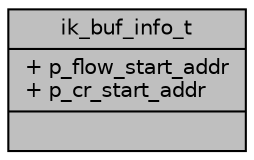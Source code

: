 digraph "ik_buf_info_t"
{
 // INTERACTIVE_SVG=YES
 // LATEX_PDF_SIZE
  bgcolor="transparent";
  edge [fontname="Helvetica",fontsize="10",labelfontname="Helvetica",labelfontsize="10"];
  node [fontname="Helvetica",fontsize="10",shape=record];
  Node1 [label="{ik_buf_info_t\n|+ p_flow_start_addr\l+ p_cr_start_addr\l|}",height=0.2,width=0.4,color="black", fillcolor="grey75", style="filled", fontcolor="black",tooltip=" "];
}
